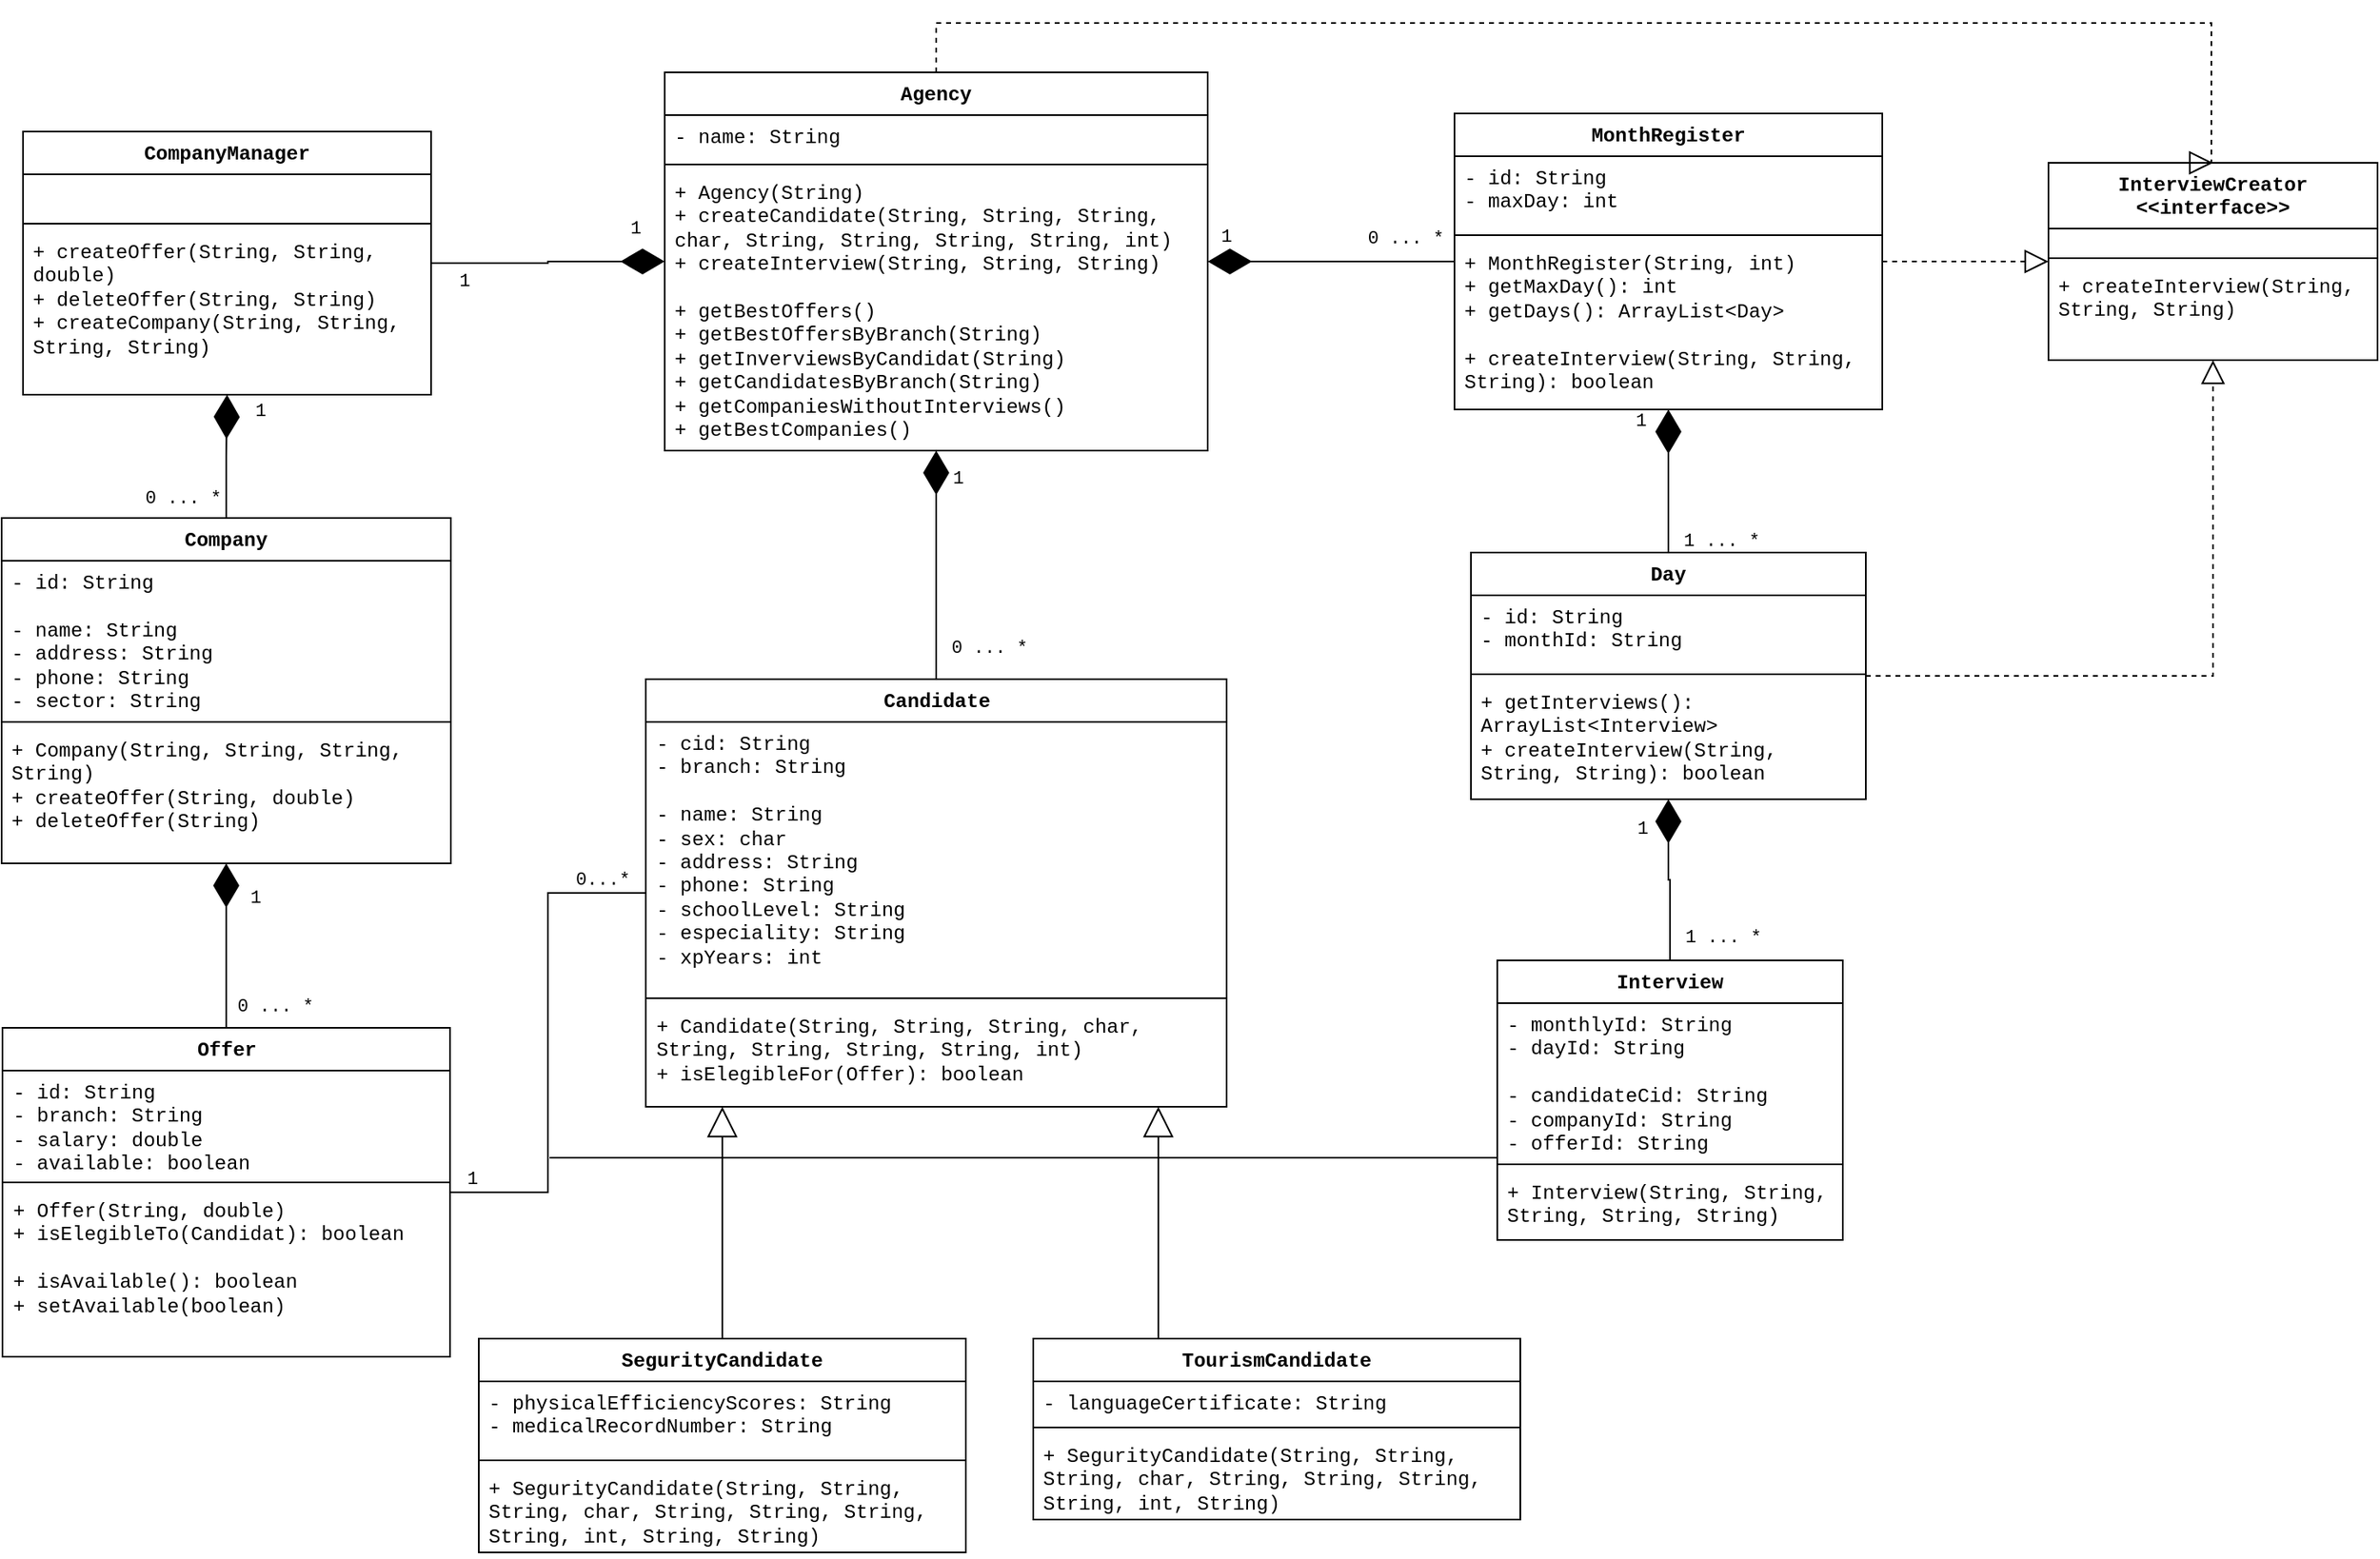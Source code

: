 <mxfile version="26.2.15">
  <diagram id="C5RBs43oDa-KdzZeNtuy" name="Page-1">
    <mxGraphModel dx="1699" dy="1688" grid="1" gridSize="10" guides="1" tooltips="1" connect="1" arrows="1" fold="1" page="1" pageScale="1" pageWidth="827" pageHeight="1169" math="0" shadow="0">
      <root>
        <mxCell id="WIyWlLk6GJQsqaUBKTNV-0" />
        <mxCell id="WIyWlLk6GJQsqaUBKTNV-1" parent="WIyWlLk6GJQsqaUBKTNV-0" />
        <mxCell id="OE_it2JDcD3_xE0JfRy9-9" value="Company" style="swimlane;fontStyle=1;align=center;verticalAlign=top;childLayout=stackLayout;horizontal=1;startSize=26;horizontalStack=0;resizeParent=1;resizeParentMax=0;resizeLast=0;collapsible=1;marginBottom=0;whiteSpace=wrap;html=1;fontFamily=Courier New;labelBackgroundColor=none;rounded=0;" parent="WIyWlLk6GJQsqaUBKTNV-1" vertex="1">
          <mxGeometry x="-213" y="310.99" width="273" height="210" as="geometry" />
        </mxCell>
        <mxCell id="OE_it2JDcD3_xE0JfRy9-10" value="&lt;div&gt;- id: String&lt;/div&gt;&lt;div&gt;&lt;br&gt;&lt;/div&gt;&lt;div&gt;- name: String&lt;/div&gt;&lt;div&gt;- address: String&lt;/div&gt;&lt;div&gt;- phone: String&lt;/div&gt;&lt;div&gt;- sector: String&lt;/div&gt;" style="text;strokeColor=none;fillColor=none;align=left;verticalAlign=top;spacingLeft=4;spacingRight=4;overflow=hidden;rotatable=0;points=[[0,0.5],[1,0.5]];portConstraint=eastwest;whiteSpace=wrap;html=1;fontFamily=Courier New;labelBackgroundColor=none;rounded=0;" parent="OE_it2JDcD3_xE0JfRy9-9" vertex="1">
          <mxGeometry y="26" width="273" height="94" as="geometry" />
        </mxCell>
        <mxCell id="OE_it2JDcD3_xE0JfRy9-11" value="" style="line;strokeWidth=1;fillColor=none;align=left;verticalAlign=middle;spacingTop=-1;spacingLeft=3;spacingRight=3;rotatable=0;labelPosition=right;points=[];portConstraint=eastwest;fontFamily=Courier New;labelBackgroundColor=none;rounded=0;" parent="OE_it2JDcD3_xE0JfRy9-9" vertex="1">
          <mxGeometry y="120" width="273" height="8" as="geometry" />
        </mxCell>
        <mxCell id="OE_it2JDcD3_xE0JfRy9-12" value="&lt;div&gt;&lt;span style=&quot;background-color: transparent; color: light-dark(rgb(0, 0, 0), rgb(255, 255, 255));&quot;&gt;+ Company(String, String, String, String)&lt;/span&gt;&lt;/div&gt;&lt;div&gt;&lt;span style=&quot;background-color: transparent; color: light-dark(rgb(0, 0, 0), rgb(255, 255, 255));&quot;&gt;+ createOffer(String, double)&lt;/span&gt;&lt;/div&gt;&lt;div&gt;+ deleteOffer(String)&lt;/div&gt;" style="text;strokeColor=none;fillColor=none;align=left;verticalAlign=top;spacingLeft=4;spacingRight=4;overflow=hidden;rotatable=0;points=[[0,0.5],[1,0.5]];portConstraint=eastwest;whiteSpace=wrap;html=1;fontFamily=Courier New;labelBackgroundColor=none;rounded=0;" parent="OE_it2JDcD3_xE0JfRy9-9" vertex="1">
          <mxGeometry y="128" width="273" height="82" as="geometry" />
        </mxCell>
        <mxCell id="OE_it2JDcD3_xE0JfRy9-13" value="Offer" style="swimlane;fontStyle=1;align=center;verticalAlign=top;childLayout=stackLayout;horizontal=1;startSize=26;horizontalStack=0;resizeParent=1;resizeParentMax=0;resizeLast=0;collapsible=1;marginBottom=0;whiteSpace=wrap;html=1;fontFamily=Courier New;labelBackgroundColor=none;rounded=0;" parent="WIyWlLk6GJQsqaUBKTNV-1" vertex="1">
          <mxGeometry x="-212.5" y="620.99" width="272" height="200" as="geometry" />
        </mxCell>
        <mxCell id="OE_it2JDcD3_xE0JfRy9-14" value="&lt;div&gt;- id: String&lt;/div&gt;&lt;div&gt;- branch: String&lt;/div&gt;&lt;div&gt;- salary: double&lt;/div&gt;&lt;div&gt;- available: boolean&lt;/div&gt;" style="text;strokeColor=none;fillColor=none;align=left;verticalAlign=top;spacingLeft=4;spacingRight=4;overflow=hidden;rotatable=0;points=[[0,0.5],[1,0.5]];portConstraint=eastwest;whiteSpace=wrap;html=1;fontFamily=Courier New;labelBackgroundColor=none;rounded=0;" parent="OE_it2JDcD3_xE0JfRy9-13" vertex="1">
          <mxGeometry y="26" width="272" height="64" as="geometry" />
        </mxCell>
        <mxCell id="OE_it2JDcD3_xE0JfRy9-15" value="" style="line;strokeWidth=1;fillColor=none;align=left;verticalAlign=middle;spacingTop=-1;spacingLeft=3;spacingRight=3;rotatable=0;labelPosition=right;points=[];portConstraint=eastwest;fontFamily=Courier New;labelBackgroundColor=none;rounded=0;" parent="OE_it2JDcD3_xE0JfRy9-13" vertex="1">
          <mxGeometry y="90" width="272" height="8" as="geometry" />
        </mxCell>
        <mxCell id="OE_it2JDcD3_xE0JfRy9-16" value="&lt;div&gt;+ Offer(String, double)&lt;/div&gt;+ isElegibleTo(Candidat): boolean&lt;div&gt;&lt;br&gt;&lt;/div&gt;&lt;div&gt;+ isAvailable(): boolean&lt;/div&gt;&lt;div&gt;+ setAvailable(boolean)&lt;/div&gt;" style="text;strokeColor=none;fillColor=none;align=left;verticalAlign=top;spacingLeft=4;spacingRight=4;overflow=hidden;rotatable=0;points=[[0,0.5],[1,0.5]];portConstraint=eastwest;whiteSpace=wrap;html=1;fontFamily=Courier New;labelBackgroundColor=none;rounded=0;" parent="OE_it2JDcD3_xE0JfRy9-13" vertex="1">
          <mxGeometry y="98" width="272" height="102" as="geometry" />
        </mxCell>
        <mxCell id="OE_it2JDcD3_xE0JfRy9-21" value="" style="endArrow=diamondThin;endFill=1;endSize=24;html=1;rounded=0;fontFamily=Courier New;edgeStyle=orthogonalEdgeStyle;labelBackgroundColor=none;fontColor=default;" parent="WIyWlLk6GJQsqaUBKTNV-1" source="OE_it2JDcD3_xE0JfRy9-13" target="OE_it2JDcD3_xE0JfRy9-9" edge="1">
          <mxGeometry width="160" relative="1" as="geometry">
            <mxPoint x="111.5" y="480.99" as="sourcePoint" />
            <mxPoint x="271.5" y="480.99" as="targetPoint" />
          </mxGeometry>
        </mxCell>
        <mxCell id="Jbg9a25ujNpdRGJ09Xx2-18" value="1" style="edgeLabel;html=1;align=center;verticalAlign=middle;resizable=0;points=[];fontFamily=Courier New;labelBackgroundColor=none;rounded=0;" parent="OE_it2JDcD3_xE0JfRy9-21" vertex="1" connectable="0">
          <mxGeometry x="0.624" relative="1" as="geometry">
            <mxPoint x="17" y="2" as="offset" />
          </mxGeometry>
        </mxCell>
        <mxCell id="Jbg9a25ujNpdRGJ09Xx2-19" value="0 ... *" style="edgeLabel;html=1;align=center;verticalAlign=middle;resizable=0;points=[];fontFamily=Courier New;labelBackgroundColor=none;rounded=0;" parent="OE_it2JDcD3_xE0JfRy9-21" vertex="1" connectable="0">
          <mxGeometry x="-0.727" y="-2" relative="1" as="geometry">
            <mxPoint x="27" as="offset" />
          </mxGeometry>
        </mxCell>
        <mxCell id="OE_it2JDcD3_xE0JfRy9-22" value="Candidate" style="swimlane;fontStyle=1;align=center;verticalAlign=top;childLayout=stackLayout;horizontal=1;startSize=26;horizontalStack=0;resizeParent=1;resizeParentMax=0;resizeLast=0;collapsible=1;marginBottom=0;whiteSpace=wrap;html=1;fontFamily=Courier New;labelBackgroundColor=none;rounded=0;" parent="WIyWlLk6GJQsqaUBKTNV-1" vertex="1">
          <mxGeometry x="178.5" y="409" width="353" height="260" as="geometry" />
        </mxCell>
        <mxCell id="OE_it2JDcD3_xE0JfRy9-23" value="&lt;div&gt;- cid: String&lt;/div&gt;&lt;div&gt;- branch: String&lt;/div&gt;&lt;div&gt;&lt;br&gt;&lt;/div&gt;&lt;div&gt;- name: String&lt;/div&gt;&lt;div&gt;- sex: char&lt;/div&gt;&lt;div&gt;- address: String&lt;/div&gt;&lt;div&gt;- phone: String&lt;/div&gt;&lt;div&gt;- schoolLevel: String&lt;/div&gt;&lt;div&gt;- especiality: String&lt;/div&gt;&lt;div&gt;- xpYears: int&lt;/div&gt;" style="text;strokeColor=none;fillColor=none;align=left;verticalAlign=top;spacingLeft=4;spacingRight=4;overflow=hidden;rotatable=0;points=[[0,0.5],[1,0.5]];portConstraint=eastwest;whiteSpace=wrap;html=1;fontFamily=Courier New;labelBackgroundColor=none;rounded=0;" parent="OE_it2JDcD3_xE0JfRy9-22" vertex="1">
          <mxGeometry y="26" width="353" height="164" as="geometry" />
        </mxCell>
        <mxCell id="OE_it2JDcD3_xE0JfRy9-24" value="" style="line;strokeWidth=1;fillColor=none;align=left;verticalAlign=middle;spacingTop=-1;spacingLeft=3;spacingRight=3;rotatable=0;labelPosition=right;points=[];portConstraint=eastwest;fontFamily=Courier New;labelBackgroundColor=none;rounded=0;" parent="OE_it2JDcD3_xE0JfRy9-22" vertex="1">
          <mxGeometry y="190" width="353" height="8" as="geometry" />
        </mxCell>
        <mxCell id="OE_it2JDcD3_xE0JfRy9-25" value="&lt;div&gt;+ Candidate(String, String, String, char, String, String, String, String, int)&amp;nbsp;&lt;/div&gt;&lt;div&gt;&lt;div&gt;+ isElegibleFor(Offer): boolean&lt;/div&gt;&lt;/div&gt;" style="text;strokeColor=none;fillColor=none;align=left;verticalAlign=top;spacingLeft=4;spacingRight=4;overflow=hidden;rotatable=0;points=[[0,0.5],[1,0.5]];portConstraint=eastwest;whiteSpace=wrap;html=1;fontFamily=Courier New;labelBackgroundColor=none;rounded=0;" parent="OE_it2JDcD3_xE0JfRy9-22" vertex="1">
          <mxGeometry y="198" width="353" height="62" as="geometry" />
        </mxCell>
        <mxCell id="OE_it2JDcD3_xE0JfRy9-26" value="Agency" style="swimlane;fontStyle=1;align=center;verticalAlign=top;childLayout=stackLayout;horizontal=1;startSize=26;horizontalStack=0;resizeParent=1;resizeParentMax=0;resizeLast=0;collapsible=1;marginBottom=0;whiteSpace=wrap;html=1;fontFamily=Courier New;labelBackgroundColor=none;rounded=0;" parent="WIyWlLk6GJQsqaUBKTNV-1" vertex="1">
          <mxGeometry x="190" y="40" width="330" height="230" as="geometry" />
        </mxCell>
        <mxCell id="OE_it2JDcD3_xE0JfRy9-27" value="- name: String" style="text;strokeColor=none;fillColor=none;align=left;verticalAlign=top;spacingLeft=4;spacingRight=4;overflow=hidden;rotatable=0;points=[[0,0.5],[1,0.5]];portConstraint=eastwest;whiteSpace=wrap;html=1;fontFamily=Courier New;labelBackgroundColor=none;rounded=0;" parent="OE_it2JDcD3_xE0JfRy9-26" vertex="1">
          <mxGeometry y="26" width="330" height="26" as="geometry" />
        </mxCell>
        <mxCell id="OE_it2JDcD3_xE0JfRy9-28" value="" style="line;strokeWidth=1;fillColor=none;align=left;verticalAlign=middle;spacingTop=-1;spacingLeft=3;spacingRight=3;rotatable=0;labelPosition=right;points=[];portConstraint=eastwest;fontFamily=Courier New;labelBackgroundColor=none;rounded=0;" parent="OE_it2JDcD3_xE0JfRy9-26" vertex="1">
          <mxGeometry y="52" width="330" height="8" as="geometry" />
        </mxCell>
        <mxCell id="OE_it2JDcD3_xE0JfRy9-29" value="&lt;div&gt;+ Agency(String)&lt;/div&gt;&lt;div&gt;+ createCandidate(&lt;span style=&quot;background-color: transparent; color: light-dark(rgb(0, 0, 0), rgb(255, 255, 255));&quot;&gt;String, String, String, char, String, String, String, String, int&lt;/span&gt;&lt;span style=&quot;background-color: transparent; color: light-dark(rgb(0, 0, 0), rgb(255, 255, 255));&quot;&gt;)&lt;/span&gt;&lt;/div&gt;&lt;div&gt;+ createInterview(&lt;span style=&quot;background-color: transparent; color: light-dark(rgb(0, 0, 0), rgb(255, 255, 255));&quot;&gt;String, String, String&lt;/span&gt;&lt;span style=&quot;background-color: transparent; color: light-dark(rgb(0, 0, 0), rgb(255, 255, 255));&quot;&gt;)&lt;/span&gt;&lt;/div&gt;&lt;div&gt;&lt;br&gt;&lt;/div&gt;&lt;div&gt;&lt;div&gt;&lt;span style=&quot;background-color: transparent; color: light-dark(rgb(0, 0, 0), rgb(255, 255, 255));&quot;&gt;+ getBestOffers()&lt;/span&gt;&lt;/div&gt;&lt;div&gt;&lt;span style=&quot;background-color: transparent; color: light-dark(rgb(0, 0, 0), rgb(255, 255, 255));&quot;&gt;+ getBestOffersByBranch(String)&lt;/span&gt;&lt;/div&gt;&lt;div&gt;+ getInverviewsByCandidat(String)&lt;/div&gt;&lt;/div&gt;&lt;div&gt;+ getCandidatesByBranch(String)&lt;/div&gt;&lt;div&gt;+ getCompaniesWithoutInterviews()&lt;/div&gt;&lt;div&gt;+ getBestCompanies()&lt;/div&gt;" style="text;strokeColor=none;fillColor=none;align=left;verticalAlign=top;spacingLeft=4;spacingRight=4;overflow=hidden;rotatable=0;points=[[0,0.5],[1,0.5]];portConstraint=eastwest;whiteSpace=wrap;html=1;fontFamily=Courier New;labelBackgroundColor=none;rounded=0;" parent="OE_it2JDcD3_xE0JfRy9-26" vertex="1">
          <mxGeometry y="60" width="330" height="170" as="geometry" />
        </mxCell>
        <mxCell id="OE_it2JDcD3_xE0JfRy9-31" value="" style="endArrow=diamondThin;endFill=1;endSize=24;html=1;rounded=0;fontFamily=Courier New;edgeStyle=orthogonalEdgeStyle;labelBackgroundColor=none;fontColor=default;" parent="WIyWlLk6GJQsqaUBKTNV-1" source="OE_it2JDcD3_xE0JfRy9-9" target="EBTrFwBjKuKZw9SCj0ho-11" edge="1">
          <mxGeometry width="160" relative="1" as="geometry">
            <mxPoint x="449" y="78.98" as="sourcePoint" />
            <mxPoint x="360" y="120.98" as="targetPoint" />
          </mxGeometry>
        </mxCell>
        <mxCell id="Jbg9a25ujNpdRGJ09Xx2-14" value="1" style="edgeLabel;html=1;align=center;verticalAlign=middle;resizable=0;points=[];fontFamily=Courier New;labelBackgroundColor=none;rounded=0;" parent="OE_it2JDcD3_xE0JfRy9-31" vertex="1" connectable="0">
          <mxGeometry x="0.716" y="-5" relative="1" as="geometry">
            <mxPoint x="15" y="-1" as="offset" />
          </mxGeometry>
        </mxCell>
        <mxCell id="Jbg9a25ujNpdRGJ09Xx2-16" value="0 ... *" style="edgeLabel;html=1;align=center;verticalAlign=middle;resizable=0;points=[];fontFamily=Courier New;labelBackgroundColor=none;rounded=0;" parent="OE_it2JDcD3_xE0JfRy9-31" vertex="1" connectable="0">
          <mxGeometry x="-0.618" y="-2" relative="1" as="geometry">
            <mxPoint x="-29" y="2" as="offset" />
          </mxGeometry>
        </mxCell>
        <mxCell id="OE_it2JDcD3_xE0JfRy9-32" value="" style="endArrow=diamondThin;endFill=1;endSize=24;html=1;rounded=0;fontFamily=Courier New;edgeStyle=orthogonalEdgeStyle;labelBackgroundColor=none;fontColor=default;" parent="WIyWlLk6GJQsqaUBKTNV-1" source="OE_it2JDcD3_xE0JfRy9-22" target="OE_it2JDcD3_xE0JfRy9-26" edge="1">
          <mxGeometry width="160" relative="1" as="geometry">
            <mxPoint x="330" y="379" as="sourcePoint" />
            <mxPoint x="400" y="215" as="targetPoint" />
          </mxGeometry>
        </mxCell>
        <mxCell id="Jbg9a25ujNpdRGJ09Xx2-15" value="1" style="edgeLabel;html=1;align=center;verticalAlign=middle;resizable=0;points=[];fontFamily=Courier New;labelBackgroundColor=none;rounded=0;" parent="OE_it2JDcD3_xE0JfRy9-32" vertex="1" connectable="0">
          <mxGeometry x="0.624" y="-1" relative="1" as="geometry">
            <mxPoint x="12" y="-9" as="offset" />
          </mxGeometry>
        </mxCell>
        <mxCell id="Jbg9a25ujNpdRGJ09Xx2-17" value="0 ... *" style="edgeLabel;html=1;align=center;verticalAlign=middle;resizable=0;points=[];fontFamily=Courier New;labelBackgroundColor=none;rounded=0;" parent="OE_it2JDcD3_xE0JfRy9-32" vertex="1" connectable="0">
          <mxGeometry x="-0.656" relative="1" as="geometry">
            <mxPoint x="32" y="5" as="offset" />
          </mxGeometry>
        </mxCell>
        <mxCell id="OE_it2JDcD3_xE0JfRy9-33" value="Interview" style="swimlane;fontStyle=1;align=center;verticalAlign=top;childLayout=stackLayout;horizontal=1;startSize=26;horizontalStack=0;resizeParent=1;resizeParentMax=0;resizeLast=0;collapsible=1;marginBottom=0;whiteSpace=wrap;html=1;fontFamily=Courier New;labelBackgroundColor=none;rounded=0;" parent="WIyWlLk6GJQsqaUBKTNV-1" vertex="1">
          <mxGeometry x="696" y="580" width="210" height="170" as="geometry" />
        </mxCell>
        <mxCell id="OE_it2JDcD3_xE0JfRy9-34" value="&lt;div&gt;&lt;div&gt;&lt;span style=&quot;background-color: transparent; color: light-dark(rgb(0, 0, 0), rgb(255, 255, 255));&quot;&gt;- monthlyId: String&lt;/span&gt;&lt;/div&gt;&lt;/div&gt;&lt;div&gt;&lt;div&gt;- dayId: String&lt;/div&gt;&lt;/div&gt;&lt;div&gt;&lt;br&gt;&lt;/div&gt;- candidateCid: String&lt;div&gt;- companyId: String&lt;/div&gt;&lt;div&gt;- offerId: String&lt;/div&gt;" style="text;strokeColor=none;fillColor=none;align=left;verticalAlign=top;spacingLeft=4;spacingRight=4;overflow=hidden;rotatable=0;points=[[0,0.5],[1,0.5]];portConstraint=eastwest;whiteSpace=wrap;html=1;fontFamily=Courier New;labelBackgroundColor=none;rounded=0;" parent="OE_it2JDcD3_xE0JfRy9-33" vertex="1">
          <mxGeometry y="26" width="210" height="94" as="geometry" />
        </mxCell>
        <mxCell id="OE_it2JDcD3_xE0JfRy9-35" value="" style="line;strokeWidth=1;fillColor=none;align=left;verticalAlign=middle;spacingTop=-1;spacingLeft=3;spacingRight=3;rotatable=0;labelPosition=right;points=[];portConstraint=eastwest;fontFamily=Courier New;labelBackgroundColor=none;rounded=0;" parent="OE_it2JDcD3_xE0JfRy9-33" vertex="1">
          <mxGeometry y="120" width="210" height="8" as="geometry" />
        </mxCell>
        <mxCell id="OE_it2JDcD3_xE0JfRy9-36" value="+ Interview(String, String, String, String, String)" style="text;strokeColor=none;fillColor=none;align=left;verticalAlign=top;spacingLeft=4;spacingRight=4;overflow=hidden;rotatable=0;points=[[0,0.5],[1,0.5]];portConstraint=eastwest;whiteSpace=wrap;html=1;fontFamily=Courier New;labelBackgroundColor=none;rounded=0;" parent="OE_it2JDcD3_xE0JfRy9-33" vertex="1">
          <mxGeometry y="128" width="210" height="42" as="geometry" />
        </mxCell>
        <mxCell id="zkri54e2tbtf4flSO6eq-0" value="MonthRegister" style="swimlane;fontStyle=1;align=center;verticalAlign=top;childLayout=stackLayout;horizontal=1;startSize=26;horizontalStack=0;resizeParent=1;resizeParentMax=0;resizeLast=0;collapsible=1;marginBottom=0;whiteSpace=wrap;html=1;fontFamily=Courier New;labelBackgroundColor=none;rounded=0;" parent="WIyWlLk6GJQsqaUBKTNV-1" vertex="1">
          <mxGeometry x="670" y="65" width="260" height="180" as="geometry" />
        </mxCell>
        <mxCell id="zkri54e2tbtf4flSO6eq-1" value="- id: String&lt;div&gt;- maxDay: int&lt;/div&gt;" style="text;strokeColor=none;fillColor=none;align=left;verticalAlign=top;spacingLeft=4;spacingRight=4;overflow=hidden;rotatable=0;points=[[0,0.5],[1,0.5]];portConstraint=eastwest;whiteSpace=wrap;html=1;fontFamily=Courier New;labelBackgroundColor=none;rounded=0;" parent="zkri54e2tbtf4flSO6eq-0" vertex="1">
          <mxGeometry y="26" width="260" height="44" as="geometry" />
        </mxCell>
        <mxCell id="zkri54e2tbtf4flSO6eq-2" value="" style="line;strokeWidth=1;fillColor=none;align=left;verticalAlign=middle;spacingTop=-1;spacingLeft=3;spacingRight=3;rotatable=0;labelPosition=right;points=[];portConstraint=eastwest;fontFamily=Courier New;labelBackgroundColor=none;rounded=0;" parent="zkri54e2tbtf4flSO6eq-0" vertex="1">
          <mxGeometry y="70" width="260" height="8" as="geometry" />
        </mxCell>
        <mxCell id="zkri54e2tbtf4flSO6eq-3" value="&lt;div&gt;+ MonthRegister(String, int)&lt;/div&gt;+ getMaxDay(): int&lt;div&gt;+ getDays(): ArrayList&amp;lt;Day&amp;gt;&lt;br&gt;&lt;div&gt;&lt;br&gt;&lt;/div&gt;&lt;div&gt;+ createInterview(String, String, String): boolean&lt;/div&gt;&lt;/div&gt;" style="text;strokeColor=none;fillColor=none;align=left;verticalAlign=top;spacingLeft=4;spacingRight=4;overflow=hidden;rotatable=0;points=[[0,0.5],[1,0.5]];portConstraint=eastwest;whiteSpace=wrap;html=1;fontFamily=Courier New;labelBackgroundColor=none;rounded=0;" parent="zkri54e2tbtf4flSO6eq-0" vertex="1">
          <mxGeometry y="78" width="260" height="102" as="geometry" />
        </mxCell>
        <mxCell id="Jbg9a25ujNpdRGJ09Xx2-0" value="" style="endArrow=diamondThin;endFill=1;endSize=24;html=1;rounded=0;fontFamily=Courier New;edgeStyle=orthogonalEdgeStyle;labelBackgroundColor=none;fontColor=default;" parent="WIyWlLk6GJQsqaUBKTNV-1" source="zkri54e2tbtf4flSO6eq-0" target="OE_it2JDcD3_xE0JfRy9-26" edge="1">
          <mxGeometry width="160" relative="1" as="geometry">
            <mxPoint x="241" y="309" as="sourcePoint" />
            <mxPoint x="289" y="249" as="targetPoint" />
          </mxGeometry>
        </mxCell>
        <mxCell id="Jbg9a25ujNpdRGJ09Xx2-8" value="0 ... *" style="edgeLabel;html=1;align=center;verticalAlign=middle;resizable=0;points=[];fontFamily=Courier New;labelBackgroundColor=none;rounded=0;" parent="Jbg9a25ujNpdRGJ09Xx2-0" vertex="1" connectable="0">
          <mxGeometry x="0.657" y="-5" relative="1" as="geometry">
            <mxPoint x="94" y="-9" as="offset" />
          </mxGeometry>
        </mxCell>
        <mxCell id="Jbg9a25ujNpdRGJ09Xx2-9" value="1" style="edgeLabel;html=1;align=center;verticalAlign=middle;resizable=0;points=[];fontFamily=Courier New;labelBackgroundColor=none;rounded=0;" parent="Jbg9a25ujNpdRGJ09Xx2-0" vertex="1" connectable="0">
          <mxGeometry x="-0.646" y="-2" relative="1" as="geometry">
            <mxPoint x="-113" y="-13" as="offset" />
          </mxGeometry>
        </mxCell>
        <mxCell id="Jbg9a25ujNpdRGJ09Xx2-1" value="Day" style="swimlane;fontStyle=1;align=center;verticalAlign=top;childLayout=stackLayout;horizontal=1;startSize=26;horizontalStack=0;resizeParent=1;resizeParentMax=0;resizeLast=0;collapsible=1;marginBottom=0;whiteSpace=wrap;html=1;fontFamily=Courier New;labelBackgroundColor=none;rounded=0;" parent="WIyWlLk6GJQsqaUBKTNV-1" vertex="1">
          <mxGeometry x="680" y="332" width="240" height="150" as="geometry" />
        </mxCell>
        <mxCell id="Jbg9a25ujNpdRGJ09Xx2-2" value="- id: String&lt;div&gt;- monthId: String&lt;/div&gt;" style="text;strokeColor=none;fillColor=none;align=left;verticalAlign=top;spacingLeft=4;spacingRight=4;overflow=hidden;rotatable=0;points=[[0,0.5],[1,0.5]];portConstraint=eastwest;whiteSpace=wrap;html=1;fontFamily=Courier New;labelBackgroundColor=none;rounded=0;" parent="Jbg9a25ujNpdRGJ09Xx2-1" vertex="1">
          <mxGeometry y="26" width="240" height="44" as="geometry" />
        </mxCell>
        <mxCell id="Jbg9a25ujNpdRGJ09Xx2-3" value="" style="line;strokeWidth=1;fillColor=none;align=left;verticalAlign=middle;spacingTop=-1;spacingLeft=3;spacingRight=3;rotatable=0;labelPosition=right;points=[];portConstraint=eastwest;fontFamily=Courier New;labelBackgroundColor=none;rounded=0;" parent="Jbg9a25ujNpdRGJ09Xx2-1" vertex="1">
          <mxGeometry y="70" width="240" height="8" as="geometry" />
        </mxCell>
        <mxCell id="Jbg9a25ujNpdRGJ09Xx2-4" value="+ getInterviews(): ArrayList&amp;lt;Interview&amp;gt;&lt;div&gt;+ createInterview(String, String, String): boolean&lt;/div&gt;" style="text;strokeColor=none;fillColor=none;align=left;verticalAlign=top;spacingLeft=4;spacingRight=4;overflow=hidden;rotatable=0;points=[[0,0.5],[1,0.5]];portConstraint=eastwest;whiteSpace=wrap;html=1;fontFamily=Courier New;labelBackgroundColor=none;rounded=0;" parent="Jbg9a25ujNpdRGJ09Xx2-1" vertex="1">
          <mxGeometry y="78" width="240" height="72" as="geometry" />
        </mxCell>
        <mxCell id="Jbg9a25ujNpdRGJ09Xx2-5" value="" style="endArrow=diamondThin;endFill=1;endSize=24;html=1;rounded=0;fontFamily=Courier New;edgeStyle=orthogonalEdgeStyle;labelBackgroundColor=none;fontColor=default;" parent="WIyWlLk6GJQsqaUBKTNV-1" source="Jbg9a25ujNpdRGJ09Xx2-1" target="zkri54e2tbtf4flSO6eq-0" edge="1">
          <mxGeometry width="160" relative="1" as="geometry">
            <mxPoint x="202.5" y="603.13" as="sourcePoint" />
            <mxPoint x="342.5" y="641.13" as="targetPoint" />
          </mxGeometry>
        </mxCell>
        <mxCell id="Jbg9a25ujNpdRGJ09Xx2-6" value="1 ... *" style="edgeLabel;html=1;align=center;verticalAlign=middle;resizable=0;points=[];fontFamily=Courier New;labelBackgroundColor=none;rounded=0;" parent="Jbg9a25ujNpdRGJ09Xx2-5" vertex="1" connectable="0">
          <mxGeometry x="0.764" y="1" relative="1" as="geometry">
            <mxPoint x="33" y="69" as="offset" />
          </mxGeometry>
        </mxCell>
        <mxCell id="Jbg9a25ujNpdRGJ09Xx2-7" value="1" style="edgeLabel;html=1;align=center;verticalAlign=middle;resizable=0;points=[];fontFamily=Courier New;labelBackgroundColor=none;rounded=0;" parent="Jbg9a25ujNpdRGJ09Xx2-5" vertex="1" connectable="0">
          <mxGeometry x="-0.814" y="2" relative="1" as="geometry">
            <mxPoint x="-15" y="-72" as="offset" />
          </mxGeometry>
        </mxCell>
        <mxCell id="Jbg9a25ujNpdRGJ09Xx2-10" value="" style="endArrow=diamondThin;endFill=1;endSize=24;html=1;rounded=0;fontFamily=Courier New;edgeStyle=orthogonalEdgeStyle;labelBackgroundColor=none;fontColor=default;" parent="WIyWlLk6GJQsqaUBKTNV-1" source="OE_it2JDcD3_xE0JfRy9-33" target="Jbg9a25ujNpdRGJ09Xx2-1" edge="1">
          <mxGeometry width="160" relative="1" as="geometry">
            <mxPoint x="682.5" y="493" as="sourcePoint" />
            <mxPoint x="572.5" y="493" as="targetPoint" />
          </mxGeometry>
        </mxCell>
        <mxCell id="Jbg9a25ujNpdRGJ09Xx2-11" value="1 ... *" style="edgeLabel;html=1;align=center;verticalAlign=middle;resizable=0;points=[];fontFamily=Courier New;labelBackgroundColor=none;rounded=0;" parent="Jbg9a25ujNpdRGJ09Xx2-10" vertex="1" connectable="0">
          <mxGeometry x="0.764" y="1" relative="1" as="geometry">
            <mxPoint x="34" y="72" as="offset" />
          </mxGeometry>
        </mxCell>
        <mxCell id="Jbg9a25ujNpdRGJ09Xx2-12" value="1" style="edgeLabel;html=1;align=center;verticalAlign=middle;resizable=0;points=[];fontFamily=Courier New;labelBackgroundColor=none;rounded=0;" parent="Jbg9a25ujNpdRGJ09Xx2-10" vertex="1" connectable="0">
          <mxGeometry x="-0.814" y="2" relative="1" as="geometry">
            <mxPoint x="-15" y="-71" as="offset" />
          </mxGeometry>
        </mxCell>
        <mxCell id="HKIHYk9M40zYx_wj2hzq-0" value="" style="endArrow=none;html=1;edgeStyle=orthogonalEdgeStyle;rounded=0;fontFamily=Courier New;labelBackgroundColor=none;fontColor=default;" parent="WIyWlLk6GJQsqaUBKTNV-1" source="OE_it2JDcD3_xE0JfRy9-13" target="OE_it2JDcD3_xE0JfRy9-22" edge="1">
          <mxGeometry relative="1" as="geometry">
            <mxPoint x="-70" y="680" as="sourcePoint" />
            <mxPoint x="90" y="680" as="targetPoint" />
          </mxGeometry>
        </mxCell>
        <mxCell id="HKIHYk9M40zYx_wj2hzq-1" value="1" style="edgeLabel;resizable=0;html=1;align=left;verticalAlign=bottom;fontFamily=Courier New;labelBackgroundColor=none;rounded=0;" parent="HKIHYk9M40zYx_wj2hzq-0" connectable="0" vertex="1">
          <mxGeometry x="-1" relative="1" as="geometry">
            <mxPoint x="8" as="offset" />
          </mxGeometry>
        </mxCell>
        <mxCell id="HKIHYk9M40zYx_wj2hzq-2" value="0...*" style="edgeLabel;resizable=0;html=1;align=right;verticalAlign=bottom;fontFamily=Courier New;labelBackgroundColor=none;rounded=0;" parent="HKIHYk9M40zYx_wj2hzq-0" connectable="0" vertex="1">
          <mxGeometry x="1" relative="1" as="geometry">
            <mxPoint x="-9" as="offset" />
          </mxGeometry>
        </mxCell>
        <mxCell id="EBTrFwBjKuKZw9SCj0ho-0" value="SegurityCandidate" style="swimlane;fontStyle=1;align=center;verticalAlign=top;childLayout=stackLayout;horizontal=1;startSize=26;horizontalStack=0;resizeParent=1;resizeParentMax=0;resizeLast=0;collapsible=1;marginBottom=0;whiteSpace=wrap;html=1;fontFamily=Courier New;labelBackgroundColor=none;rounded=0;" parent="WIyWlLk6GJQsqaUBKTNV-1" vertex="1">
          <mxGeometry x="77" y="810" width="296" height="130" as="geometry" />
        </mxCell>
        <mxCell id="EBTrFwBjKuKZw9SCj0ho-1" value="&lt;div&gt;- physicalEfficiencyScores: String&lt;/div&gt;&lt;div&gt;- medicalRecordNumber: String&lt;/div&gt;" style="text;strokeColor=none;fillColor=none;align=left;verticalAlign=top;spacingLeft=4;spacingRight=4;overflow=hidden;rotatable=0;points=[[0,0.5],[1,0.5]];portConstraint=eastwest;whiteSpace=wrap;html=1;fontFamily=Courier New;labelBackgroundColor=none;rounded=0;" parent="EBTrFwBjKuKZw9SCj0ho-0" vertex="1">
          <mxGeometry y="26" width="296" height="44" as="geometry" />
        </mxCell>
        <mxCell id="EBTrFwBjKuKZw9SCj0ho-2" value="" style="line;strokeWidth=1;fillColor=none;align=left;verticalAlign=middle;spacingTop=-1;spacingLeft=3;spacingRight=3;rotatable=0;labelPosition=right;points=[];portConstraint=eastwest;fontFamily=Courier New;labelBackgroundColor=none;rounded=0;" parent="EBTrFwBjKuKZw9SCj0ho-0" vertex="1">
          <mxGeometry y="70" width="296" height="8" as="geometry" />
        </mxCell>
        <mxCell id="EBTrFwBjKuKZw9SCj0ho-3" value="+ SegurityCandidate(String, String, String, char, String, String, String, String, int, String, String)" style="text;strokeColor=none;fillColor=none;align=left;verticalAlign=top;spacingLeft=4;spacingRight=4;overflow=hidden;rotatable=0;points=[[0,0.5],[1,0.5]];portConstraint=eastwest;whiteSpace=wrap;html=1;fontFamily=Courier New;labelBackgroundColor=none;rounded=0;" parent="EBTrFwBjKuKZw9SCj0ho-0" vertex="1">
          <mxGeometry y="78" width="296" height="52" as="geometry" />
        </mxCell>
        <mxCell id="EBTrFwBjKuKZw9SCj0ho-8" value="" style="endArrow=block;endSize=16;endFill=0;html=1;rounded=0;edgeStyle=orthogonalEdgeStyle;labelBackgroundColor=none;fontColor=default;" parent="WIyWlLk6GJQsqaUBKTNV-1" source="EBTrFwBjKuKZw9SCj0ho-0" target="OE_it2JDcD3_xE0JfRy9-22" edge="1">
          <mxGeometry x="-0.43" y="14" width="160" relative="1" as="geometry">
            <mxPoint x="190" y="990" as="sourcePoint" />
            <mxPoint x="350" y="990" as="targetPoint" />
            <Array as="points">
              <mxPoint x="225" y="710" />
              <mxPoint x="225" y="710" />
            </Array>
            <mxPoint as="offset" />
          </mxGeometry>
        </mxCell>
        <mxCell id="EBTrFwBjKuKZw9SCj0ho-11" value="CompanyManager" style="swimlane;fontStyle=1;align=center;verticalAlign=top;childLayout=stackLayout;horizontal=1;startSize=26;horizontalStack=0;resizeParent=1;resizeParentMax=0;resizeLast=0;collapsible=1;marginBottom=0;whiteSpace=wrap;html=1;fontFamily=Courier New;labelBackgroundColor=none;rounded=0;" parent="WIyWlLk6GJQsqaUBKTNV-1" vertex="1">
          <mxGeometry x="-200" y="76" width="248" height="160" as="geometry" />
        </mxCell>
        <mxCell id="EBTrFwBjKuKZw9SCj0ho-12" value="&amp;nbsp;" style="text;strokeColor=none;fillColor=none;align=left;verticalAlign=top;spacingLeft=4;spacingRight=4;overflow=hidden;rotatable=0;points=[[0,0.5],[1,0.5]];portConstraint=eastwest;whiteSpace=wrap;html=1;fontFamily=Courier New;labelBackgroundColor=none;rounded=0;" parent="EBTrFwBjKuKZw9SCj0ho-11" vertex="1">
          <mxGeometry y="26" width="248" height="26" as="geometry" />
        </mxCell>
        <mxCell id="EBTrFwBjKuKZw9SCj0ho-13" value="" style="line;strokeWidth=1;fillColor=none;align=left;verticalAlign=middle;spacingTop=-1;spacingLeft=3;spacingRight=3;rotatable=0;labelPosition=right;points=[];portConstraint=eastwest;fontFamily=Courier New;labelBackgroundColor=none;rounded=0;" parent="EBTrFwBjKuKZw9SCj0ho-11" vertex="1">
          <mxGeometry y="52" width="248" height="8" as="geometry" />
        </mxCell>
        <mxCell id="EBTrFwBjKuKZw9SCj0ho-14" value="+ createOffer(String, String, double)&lt;div&gt;+ deleteOffer(String, String)&lt;/div&gt;&lt;div&gt;+ createCompany(&lt;span style=&quot;color: light-dark(rgb(0, 0, 0), rgb(255, 255, 255)); background-color: transparent;&quot;&gt;String, String, String, String&lt;/span&gt;&lt;span style=&quot;color: light-dark(rgb(0, 0, 0), rgb(255, 255, 255)); background-color: transparent;&quot;&gt;)&lt;/span&gt;&lt;/div&gt;" style="text;strokeColor=none;fillColor=none;align=left;verticalAlign=top;spacingLeft=4;spacingRight=4;overflow=hidden;rotatable=0;points=[[0,0.5],[1,0.5]];portConstraint=eastwest;whiteSpace=wrap;html=1;fontFamily=Courier New;labelBackgroundColor=none;rounded=0;" parent="EBTrFwBjKuKZw9SCj0ho-11" vertex="1">
          <mxGeometry y="60" width="248" height="100" as="geometry" />
        </mxCell>
        <mxCell id="EBTrFwBjKuKZw9SCj0ho-15" value="" style="endArrow=diamondThin;endFill=1;endSize=24;html=1;rounded=0;fontFamily=Courier New;edgeStyle=orthogonalEdgeStyle;labelBackgroundColor=none;fontColor=default;" parent="WIyWlLk6GJQsqaUBKTNV-1" source="EBTrFwBjKuKZw9SCj0ho-11" target="OE_it2JDcD3_xE0JfRy9-26" edge="1">
          <mxGeometry width="160" relative="1" as="geometry">
            <mxPoint x="-9.56" y="280" as="sourcePoint" />
            <mxPoint x="147.44" y="140" as="targetPoint" />
          </mxGeometry>
        </mxCell>
        <mxCell id="EBTrFwBjKuKZw9SCj0ho-16" value="1" style="edgeLabel;html=1;align=center;verticalAlign=middle;resizable=0;points=[];fontFamily=Courier New;labelBackgroundColor=none;rounded=0;" parent="EBTrFwBjKuKZw9SCj0ho-15" vertex="1" connectable="0">
          <mxGeometry x="0.716" y="-5" relative="1" as="geometry">
            <mxPoint x="2" y="-25" as="offset" />
          </mxGeometry>
        </mxCell>
        <mxCell id="EBTrFwBjKuKZw9SCj0ho-17" value="1" style="edgeLabel;html=1;align=center;verticalAlign=middle;resizable=0;points=[];fontFamily=Courier New;labelBackgroundColor=none;rounded=0;" parent="EBTrFwBjKuKZw9SCj0ho-15" vertex="1" connectable="0">
          <mxGeometry x="-0.618" y="-2" relative="1" as="geometry">
            <mxPoint x="-8" y="9" as="offset" />
          </mxGeometry>
        </mxCell>
        <mxCell id="EBTrFwBjKuKZw9SCj0ho-23" value="InterviewCreator&lt;div&gt;&amp;lt;&amp;lt;interface&amp;gt;&amp;gt;&lt;/div&gt;" style="swimlane;fontStyle=1;align=center;verticalAlign=top;childLayout=stackLayout;horizontal=1;startSize=40;horizontalStack=0;resizeParent=1;resizeParentMax=0;resizeLast=0;collapsible=1;marginBottom=0;whiteSpace=wrap;html=1;fontFamily=Courier New;labelBackgroundColor=none;rounded=0;" parent="WIyWlLk6GJQsqaUBKTNV-1" vertex="1">
          <mxGeometry x="1031" y="95" width="200" height="120" as="geometry" />
        </mxCell>
        <mxCell id="EBTrFwBjKuKZw9SCj0ho-24" value="&amp;nbsp;" style="text;strokeColor=none;fillColor=none;align=left;verticalAlign=top;spacingLeft=4;spacingRight=4;overflow=hidden;rotatable=0;points=[[0,0.5],[1,0.5]];portConstraint=eastwest;whiteSpace=wrap;html=1;fontFamily=Courier New;labelBackgroundColor=none;rounded=0;" parent="EBTrFwBjKuKZw9SCj0ho-23" vertex="1">
          <mxGeometry y="40" width="200" height="14" as="geometry" />
        </mxCell>
        <mxCell id="EBTrFwBjKuKZw9SCj0ho-25" value="" style="line;strokeWidth=1;fillColor=none;align=left;verticalAlign=middle;spacingTop=-1;spacingLeft=3;spacingRight=3;rotatable=0;labelPosition=right;points=[];portConstraint=eastwest;fontFamily=Courier New;labelBackgroundColor=none;rounded=0;" parent="EBTrFwBjKuKZw9SCj0ho-23" vertex="1">
          <mxGeometry y="54" width="200" height="8" as="geometry" />
        </mxCell>
        <mxCell id="EBTrFwBjKuKZw9SCj0ho-26" value="&lt;div&gt;+ createInterview(String, String, String)&lt;/div&gt;" style="text;strokeColor=none;fillColor=none;align=left;verticalAlign=top;spacingLeft=4;spacingRight=4;overflow=hidden;rotatable=0;points=[[0,0.5],[1,0.5]];portConstraint=eastwest;whiteSpace=wrap;html=1;fontFamily=Courier New;labelBackgroundColor=none;rounded=0;" parent="EBTrFwBjKuKZw9SCj0ho-23" vertex="1">
          <mxGeometry y="62" width="200" height="58" as="geometry" />
        </mxCell>
        <mxCell id="EBTrFwBjKuKZw9SCj0ho-41" value="" style="endArrow=block;dashed=1;endFill=0;endSize=12;html=1;rounded=0;edgeStyle=orthogonalEdgeStyle;labelBackgroundColor=none;fontColor=default;" parent="WIyWlLk6GJQsqaUBKTNV-1" source="Jbg9a25ujNpdRGJ09Xx2-1" target="EBTrFwBjKuKZw9SCj0ho-23" edge="1">
          <mxGeometry width="160" relative="1" as="geometry">
            <mxPoint x="920" y="675" as="sourcePoint" />
            <mxPoint x="1280" y="477" as="targetPoint" />
          </mxGeometry>
        </mxCell>
        <mxCell id="EBTrFwBjKuKZw9SCj0ho-42" value="" style="endArrow=block;dashed=1;endFill=0;endSize=12;html=1;rounded=0;edgeStyle=orthogonalEdgeStyle;labelBackgroundColor=none;fontColor=default;" parent="WIyWlLk6GJQsqaUBKTNV-1" source="zkri54e2tbtf4flSO6eq-0" target="EBTrFwBjKuKZw9SCj0ho-23" edge="1">
          <mxGeometry width="160" relative="1" as="geometry">
            <mxPoint x="930" y="685" as="sourcePoint" />
            <mxPoint x="1290" y="487" as="targetPoint" />
          </mxGeometry>
        </mxCell>
        <mxCell id="EBTrFwBjKuKZw9SCj0ho-43" value="" style="endArrow=block;dashed=1;endFill=0;endSize=12;html=1;rounded=0;edgeStyle=orthogonalEdgeStyle;entryX=0.5;entryY=0;entryDx=0;entryDy=0;labelBackgroundColor=none;fontColor=default;" parent="WIyWlLk6GJQsqaUBKTNV-1" source="OE_it2JDcD3_xE0JfRy9-26" target="EBTrFwBjKuKZw9SCj0ho-23" edge="1">
          <mxGeometry width="160" relative="1" as="geometry">
            <mxPoint x="940" y="695" as="sourcePoint" />
            <mxPoint x="1300" y="497" as="targetPoint" />
            <Array as="points">
              <mxPoint x="355" y="10" />
              <mxPoint x="1130" y="10" />
            </Array>
          </mxGeometry>
        </mxCell>
        <mxCell id="EBTrFwBjKuKZw9SCj0ho-44" value="TourismCandidate" style="swimlane;fontStyle=1;align=center;verticalAlign=top;childLayout=stackLayout;horizontal=1;startSize=26;horizontalStack=0;resizeParent=1;resizeParentMax=0;resizeLast=0;collapsible=1;marginBottom=0;whiteSpace=wrap;html=1;fontFamily=Courier New;labelBackgroundColor=none;rounded=0;" parent="WIyWlLk6GJQsqaUBKTNV-1" vertex="1">
          <mxGeometry x="414" y="810" width="296" height="110" as="geometry" />
        </mxCell>
        <mxCell id="EBTrFwBjKuKZw9SCj0ho-45" value="- languageCertificate: String" style="text;strokeColor=none;fillColor=none;align=left;verticalAlign=top;spacingLeft=4;spacingRight=4;overflow=hidden;rotatable=0;points=[[0,0.5],[1,0.5]];portConstraint=eastwest;whiteSpace=wrap;html=1;fontFamily=Courier New;labelBackgroundColor=none;rounded=0;" parent="EBTrFwBjKuKZw9SCj0ho-44" vertex="1">
          <mxGeometry y="26" width="296" height="24" as="geometry" />
        </mxCell>
        <mxCell id="EBTrFwBjKuKZw9SCj0ho-46" value="" style="line;strokeWidth=1;fillColor=none;align=left;verticalAlign=middle;spacingTop=-1;spacingLeft=3;spacingRight=3;rotatable=0;labelPosition=right;points=[];portConstraint=eastwest;fontFamily=Courier New;labelBackgroundColor=none;rounded=0;" parent="EBTrFwBjKuKZw9SCj0ho-44" vertex="1">
          <mxGeometry y="50" width="296" height="8" as="geometry" />
        </mxCell>
        <mxCell id="EBTrFwBjKuKZw9SCj0ho-47" value="+ SegurityCandidate(String, String, String, char, String, String, String, String, int, String)" style="text;strokeColor=none;fillColor=none;align=left;verticalAlign=top;spacingLeft=4;spacingRight=4;overflow=hidden;rotatable=0;points=[[0,0.5],[1,0.5]];portConstraint=eastwest;whiteSpace=wrap;html=1;fontFamily=Courier New;labelBackgroundColor=none;rounded=0;" parent="EBTrFwBjKuKZw9SCj0ho-44" vertex="1">
          <mxGeometry y="58" width="296" height="52" as="geometry" />
        </mxCell>
        <mxCell id="EBTrFwBjKuKZw9SCj0ho-48" value="" style="endArrow=block;endSize=16;endFill=0;html=1;rounded=0;edgeStyle=orthogonalEdgeStyle;labelBackgroundColor=none;fontColor=default;" parent="WIyWlLk6GJQsqaUBKTNV-1" source="EBTrFwBjKuKZw9SCj0ho-44" target="OE_it2JDcD3_xE0JfRy9-22" edge="1">
          <mxGeometry x="-0.43" y="14" width="160" relative="1" as="geometry">
            <mxPoint x="198" y="780" as="sourcePoint" />
            <mxPoint x="365" y="679" as="targetPoint" />
            <mxPoint as="offset" />
            <Array as="points">
              <mxPoint x="490" y="770" />
              <mxPoint x="490" y="770" />
            </Array>
          </mxGeometry>
        </mxCell>
        <mxCell id="rceYHBO6TnMlS3fwJaXO-1" style="edgeStyle=orthogonalEdgeStyle;rounded=0;hachureGap=4;orthogonalLoop=1;jettySize=auto;html=1;fontFamily=Architects Daughter;fontSource=https%3A%2F%2Ffonts.googleapis.com%2Fcss%3Ffamily%3DArchitects%2BDaughter;curved=0;endArrow=none;startFill=0;" edge="1" parent="WIyWlLk6GJQsqaUBKTNV-1" target="OE_it2JDcD3_xE0JfRy9-33">
          <mxGeometry relative="1" as="geometry">
            <mxPoint x="120" y="700" as="sourcePoint" />
            <mxPoint x="720" y="591" as="targetPoint" />
            <Array as="points">
              <mxPoint x="550" y="700" />
              <mxPoint x="550" y="700" />
            </Array>
          </mxGeometry>
        </mxCell>
      </root>
    </mxGraphModel>
  </diagram>
</mxfile>
